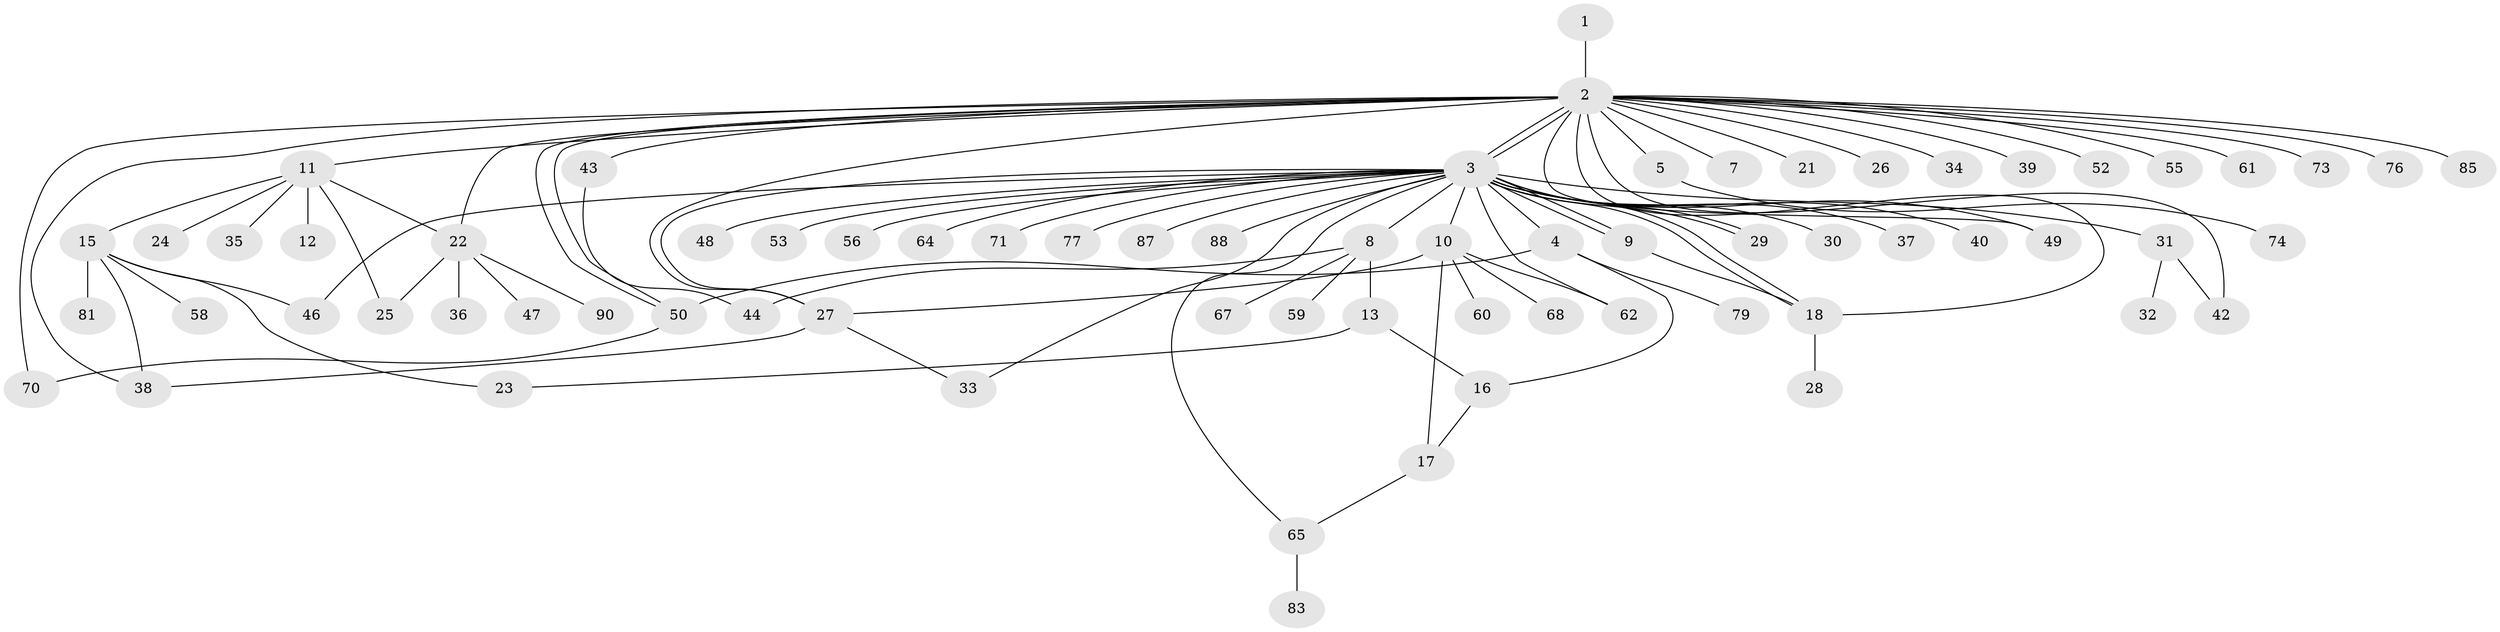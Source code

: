 // original degree distribution, {1: 0.5053763440860215, 28: 0.010752688172043012, 27: 0.010752688172043012, 6: 0.043010752688172046, 2: 0.24731182795698925, 4: 0.053763440860215055, 3: 0.0967741935483871, 7: 0.010752688172043012, 8: 0.021505376344086023}
// Generated by graph-tools (version 1.1) at 2025/41/03/06/25 10:41:51]
// undirected, 70 vertices, 94 edges
graph export_dot {
graph [start="1"]
  node [color=gray90,style=filled];
  1;
  2 [super="+93"];
  3 [super="+6"];
  4 [super="+63"];
  5;
  7;
  8 [super="+14"];
  9 [super="+86"];
  10 [super="+20"];
  11 [super="+19"];
  12;
  13 [super="+89"];
  15 [super="+41"];
  16;
  17 [super="+92"];
  18 [super="+51"];
  21;
  22 [super="+82"];
  23;
  24 [super="+54"];
  25 [super="+72"];
  26;
  27 [super="+45"];
  28;
  29;
  30;
  31;
  32;
  33;
  34;
  35;
  36 [super="+57"];
  37;
  38 [super="+80"];
  39;
  40;
  42;
  43;
  44;
  46;
  47;
  48;
  49 [super="+91"];
  50;
  52;
  53;
  55 [super="+66"];
  56;
  58;
  59;
  60;
  61;
  62 [super="+84"];
  64;
  65 [super="+78"];
  67 [super="+69"];
  68;
  70 [super="+75"];
  71;
  73;
  74;
  76;
  77;
  79;
  81;
  83;
  85;
  87;
  88;
  90;
  1 -- 2;
  2 -- 3;
  2 -- 3;
  2 -- 5;
  2 -- 7;
  2 -- 11 [weight=2];
  2 -- 21;
  2 -- 22;
  2 -- 26;
  2 -- 27;
  2 -- 34;
  2 -- 39;
  2 -- 42;
  2 -- 43;
  2 -- 49;
  2 -- 50;
  2 -- 50;
  2 -- 52;
  2 -- 55;
  2 -- 61;
  2 -- 70;
  2 -- 73;
  2 -- 76;
  2 -- 85;
  2 -- 18;
  2 -- 38;
  3 -- 4;
  3 -- 8;
  3 -- 9;
  3 -- 9;
  3 -- 10;
  3 -- 18;
  3 -- 18;
  3 -- 29;
  3 -- 29;
  3 -- 30;
  3 -- 31;
  3 -- 33;
  3 -- 40;
  3 -- 46;
  3 -- 48;
  3 -- 53;
  3 -- 56;
  3 -- 62;
  3 -- 64;
  3 -- 65;
  3 -- 71;
  3 -- 77;
  3 -- 87;
  3 -- 88;
  3 -- 27;
  3 -- 37;
  3 -- 49;
  4 -- 16;
  4 -- 50;
  4 -- 79;
  5 -- 74;
  8 -- 13;
  8 -- 44;
  8 -- 59;
  8 -- 67;
  9 -- 18;
  10 -- 17;
  10 -- 27;
  10 -- 60;
  10 -- 62 [weight=2];
  10 -- 68;
  11 -- 12;
  11 -- 15 [weight=2];
  11 -- 24;
  11 -- 25;
  11 -- 35;
  11 -- 22;
  13 -- 16;
  13 -- 23;
  15 -- 23;
  15 -- 38;
  15 -- 46;
  15 -- 58;
  15 -- 81;
  16 -- 17;
  17 -- 65;
  18 -- 28;
  22 -- 25;
  22 -- 36;
  22 -- 47;
  22 -- 90;
  27 -- 33;
  27 -- 38;
  31 -- 32;
  31 -- 42;
  43 -- 44;
  50 -- 70;
  65 -- 83;
}
